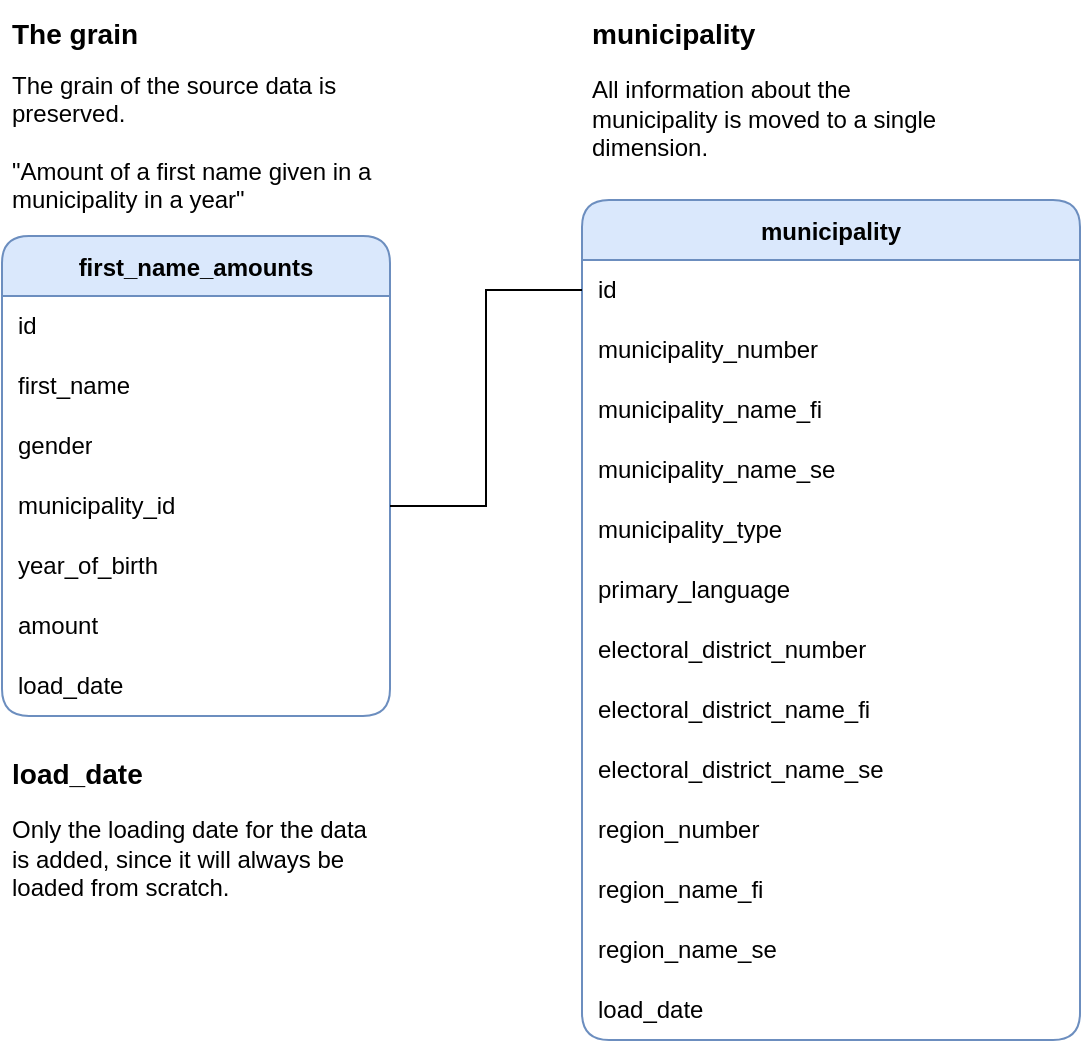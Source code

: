 <mxfile version="20.7.4" type="device"><diagram id="0ccUXFwFMo593ckiU1Kr" name="Page-1"><mxGraphModel dx="901" dy="534" grid="1" gridSize="10" guides="1" tooltips="1" connect="1" arrows="1" fold="1" page="1" pageScale="1" pageWidth="1584" pageHeight="396" background="#FFFFFF" math="0" shadow="0"><root><mxCell id="0"/><mxCell id="1" parent="0"/><mxCell id="psIqKOqj6oMOyjU_PKYe-1" value="municipality" style="shape=table;startSize=30;container=1;collapsible=0;childLayout=tableLayout;fixedRows=1;rowLines=0;fontStyle=1;rounded=1;shadow=0;swimlaneFillColor=default;fillColor=#dae8fc;strokeColor=#6c8ebf;" parent="1" vertex="1"><mxGeometry x="650" y="180" width="249" height="420" as="geometry"/></mxCell><mxCell id="psIqKOqj6oMOyjU_PKYe-70" style="shape=tableRow;horizontal=0;startSize=0;swimlaneHead=0;swimlaneBody=0;top=0;left=0;bottom=0;right=0;collapsible=0;dropTarget=0;fillColor=none;points=[[0,0.5],[1,0.5]];portConstraint=eastwest;" parent="psIqKOqj6oMOyjU_PKYe-1" vertex="1"><mxGeometry y="30" width="249" height="30" as="geometry"/></mxCell><mxCell id="psIqKOqj6oMOyjU_PKYe-72" value="id" style="shape=partialRectangle;html=1;whiteSpace=wrap;connectable=0;fillColor=none;top=0;left=0;bottom=0;right=0;align=left;spacingLeft=6;overflow=hidden;" parent="psIqKOqj6oMOyjU_PKYe-70" vertex="1"><mxGeometry width="249" height="30" as="geometry"><mxRectangle width="249" height="30" as="alternateBounds"/></mxGeometry></mxCell><mxCell id="psIqKOqj6oMOyjU_PKYe-2" value="" style="shape=tableRow;horizontal=0;startSize=0;swimlaneHead=0;swimlaneBody=0;top=0;left=0;bottom=0;right=0;collapsible=0;dropTarget=0;fillColor=none;points=[[0,0.5],[1,0.5]];portConstraint=eastwest;" parent="psIqKOqj6oMOyjU_PKYe-1" vertex="1"><mxGeometry y="60" width="249" height="30" as="geometry"/></mxCell><mxCell id="psIqKOqj6oMOyjU_PKYe-4" value="municipality_number" style="shape=partialRectangle;html=1;whiteSpace=wrap;connectable=0;fillColor=none;top=0;left=0;bottom=0;right=0;align=left;spacingLeft=6;overflow=hidden;" parent="psIqKOqj6oMOyjU_PKYe-2" vertex="1"><mxGeometry width="249" height="30" as="geometry"><mxRectangle width="249" height="30" as="alternateBounds"/></mxGeometry></mxCell><mxCell id="psIqKOqj6oMOyjU_PKYe-5" value="" style="shape=tableRow;horizontal=0;startSize=0;swimlaneHead=0;swimlaneBody=0;top=0;left=0;bottom=0;right=0;collapsible=0;dropTarget=0;fillColor=none;points=[[0,0.5],[1,0.5]];portConstraint=eastwest;" parent="psIqKOqj6oMOyjU_PKYe-1" vertex="1"><mxGeometry y="90" width="249" height="30" as="geometry"/></mxCell><mxCell id="psIqKOqj6oMOyjU_PKYe-7" value="municipality_name_fi" style="shape=partialRectangle;html=1;whiteSpace=wrap;connectable=0;fillColor=none;top=0;left=0;bottom=0;right=0;align=left;spacingLeft=6;overflow=hidden;" parent="psIqKOqj6oMOyjU_PKYe-5" vertex="1"><mxGeometry width="249" height="30" as="geometry"><mxRectangle width="249" height="30" as="alternateBounds"/></mxGeometry></mxCell><mxCell id="psIqKOqj6oMOyjU_PKYe-8" value="" style="shape=tableRow;horizontal=0;startSize=0;swimlaneHead=0;swimlaneBody=0;top=0;left=0;bottom=0;right=0;collapsible=0;dropTarget=0;fillColor=none;points=[[0,0.5],[1,0.5]];portConstraint=eastwest;" parent="psIqKOqj6oMOyjU_PKYe-1" vertex="1"><mxGeometry y="120" width="249" height="30" as="geometry"/></mxCell><mxCell id="psIqKOqj6oMOyjU_PKYe-10" value="municipality_name_se" style="shape=partialRectangle;html=1;whiteSpace=wrap;connectable=0;fillColor=none;top=0;left=0;bottom=0;right=0;align=left;spacingLeft=6;overflow=hidden;" parent="psIqKOqj6oMOyjU_PKYe-8" vertex="1"><mxGeometry width="249" height="30" as="geometry"><mxRectangle width="249" height="30" as="alternateBounds"/></mxGeometry></mxCell><mxCell id="psIqKOqj6oMOyjU_PKYe-21" style="shape=tableRow;horizontal=0;startSize=0;swimlaneHead=0;swimlaneBody=0;top=0;left=0;bottom=0;right=0;collapsible=0;dropTarget=0;fillColor=none;points=[[0,0.5],[1,0.5]];portConstraint=eastwest;" parent="psIqKOqj6oMOyjU_PKYe-1" vertex="1"><mxGeometry y="150" width="249" height="30" as="geometry"/></mxCell><mxCell id="psIqKOqj6oMOyjU_PKYe-23" value="municipality_type" style="shape=partialRectangle;html=1;whiteSpace=wrap;connectable=0;fillColor=none;top=0;left=0;bottom=0;right=0;align=left;spacingLeft=6;overflow=hidden;" parent="psIqKOqj6oMOyjU_PKYe-21" vertex="1"><mxGeometry width="249" height="30" as="geometry"><mxRectangle width="249" height="30" as="alternateBounds"/></mxGeometry></mxCell><mxCell id="psIqKOqj6oMOyjU_PKYe-24" style="shape=tableRow;horizontal=0;startSize=0;swimlaneHead=0;swimlaneBody=0;top=0;left=0;bottom=0;right=0;collapsible=0;dropTarget=0;fillColor=none;points=[[0,0.5],[1,0.5]];portConstraint=eastwest;" parent="psIqKOqj6oMOyjU_PKYe-1" vertex="1"><mxGeometry y="180" width="249" height="30" as="geometry"/></mxCell><mxCell id="psIqKOqj6oMOyjU_PKYe-26" value="primary_language" style="shape=partialRectangle;html=1;whiteSpace=wrap;connectable=0;fillColor=none;top=0;left=0;bottom=0;right=0;align=left;spacingLeft=6;overflow=hidden;" parent="psIqKOqj6oMOyjU_PKYe-24" vertex="1"><mxGeometry width="249" height="30" as="geometry"><mxRectangle width="249" height="30" as="alternateBounds"/></mxGeometry></mxCell><mxCell id="psIqKOqj6oMOyjU_PKYe-27" style="shape=tableRow;horizontal=0;startSize=0;swimlaneHead=0;swimlaneBody=0;top=0;left=0;bottom=0;right=0;collapsible=0;dropTarget=0;fillColor=none;points=[[0,0.5],[1,0.5]];portConstraint=eastwest;" parent="psIqKOqj6oMOyjU_PKYe-1" vertex="1"><mxGeometry y="210" width="249" height="30" as="geometry"/></mxCell><mxCell id="psIqKOqj6oMOyjU_PKYe-29" value="electoral_district_number" style="shape=partialRectangle;html=1;whiteSpace=wrap;connectable=0;fillColor=none;top=0;left=0;bottom=0;right=0;align=left;spacingLeft=6;overflow=hidden;" parent="psIqKOqj6oMOyjU_PKYe-27" vertex="1"><mxGeometry width="249" height="30" as="geometry"><mxRectangle width="249" height="30" as="alternateBounds"/></mxGeometry></mxCell><mxCell id="psIqKOqj6oMOyjU_PKYe-30" style="shape=tableRow;horizontal=0;startSize=0;swimlaneHead=0;swimlaneBody=0;top=0;left=0;bottom=0;right=0;collapsible=0;dropTarget=0;fillColor=none;points=[[0,0.5],[1,0.5]];portConstraint=eastwest;" parent="psIqKOqj6oMOyjU_PKYe-1" vertex="1"><mxGeometry y="240" width="249" height="30" as="geometry"/></mxCell><mxCell id="psIqKOqj6oMOyjU_PKYe-32" value="electoral_district_name_fi" style="shape=partialRectangle;html=1;whiteSpace=wrap;connectable=0;fillColor=none;top=0;left=0;bottom=0;right=0;align=left;spacingLeft=6;overflow=hidden;" parent="psIqKOqj6oMOyjU_PKYe-30" vertex="1"><mxGeometry width="249" height="30" as="geometry"><mxRectangle width="249" height="30" as="alternateBounds"/></mxGeometry></mxCell><mxCell id="psIqKOqj6oMOyjU_PKYe-33" style="shape=tableRow;horizontal=0;startSize=0;swimlaneHead=0;swimlaneBody=0;top=0;left=0;bottom=0;right=0;collapsible=0;dropTarget=0;fillColor=none;points=[[0,0.5],[1,0.5]];portConstraint=eastwest;" parent="psIqKOqj6oMOyjU_PKYe-1" vertex="1"><mxGeometry y="270" width="249" height="30" as="geometry"/></mxCell><mxCell id="psIqKOqj6oMOyjU_PKYe-35" value="electoral_district_name_se" style="shape=partialRectangle;html=1;whiteSpace=wrap;connectable=0;fillColor=none;top=0;left=0;bottom=0;right=0;align=left;spacingLeft=6;overflow=hidden;" parent="psIqKOqj6oMOyjU_PKYe-33" vertex="1"><mxGeometry width="249" height="30" as="geometry"><mxRectangle width="249" height="30" as="alternateBounds"/></mxGeometry></mxCell><mxCell id="psIqKOqj6oMOyjU_PKYe-36" style="shape=tableRow;horizontal=0;startSize=0;swimlaneHead=0;swimlaneBody=0;top=0;left=0;bottom=0;right=0;collapsible=0;dropTarget=0;fillColor=none;points=[[0,0.5],[1,0.5]];portConstraint=eastwest;" parent="psIqKOqj6oMOyjU_PKYe-1" vertex="1"><mxGeometry y="300" width="249" height="30" as="geometry"/></mxCell><mxCell id="psIqKOqj6oMOyjU_PKYe-38" value="region_number" style="shape=partialRectangle;html=1;whiteSpace=wrap;connectable=0;fillColor=none;top=0;left=0;bottom=0;right=0;align=left;spacingLeft=6;overflow=hidden;" parent="psIqKOqj6oMOyjU_PKYe-36" vertex="1"><mxGeometry width="249" height="30" as="geometry"><mxRectangle width="249" height="30" as="alternateBounds"/></mxGeometry></mxCell><mxCell id="psIqKOqj6oMOyjU_PKYe-39" style="shape=tableRow;horizontal=0;startSize=0;swimlaneHead=0;swimlaneBody=0;top=0;left=0;bottom=0;right=0;collapsible=0;dropTarget=0;fillColor=none;points=[[0,0.5],[1,0.5]];portConstraint=eastwest;" parent="psIqKOqj6oMOyjU_PKYe-1" vertex="1"><mxGeometry y="330" width="249" height="30" as="geometry"/></mxCell><mxCell id="psIqKOqj6oMOyjU_PKYe-41" value="region_name_fi" style="shape=partialRectangle;html=1;whiteSpace=wrap;connectable=0;fillColor=none;top=0;left=0;bottom=0;right=0;align=left;spacingLeft=6;overflow=hidden;" parent="psIqKOqj6oMOyjU_PKYe-39" vertex="1"><mxGeometry width="249" height="30" as="geometry"><mxRectangle width="249" height="30" as="alternateBounds"/></mxGeometry></mxCell><mxCell id="psIqKOqj6oMOyjU_PKYe-42" style="shape=tableRow;horizontal=0;startSize=0;swimlaneHead=0;swimlaneBody=0;top=0;left=0;bottom=0;right=0;collapsible=0;dropTarget=0;fillColor=none;points=[[0,0.5],[1,0.5]];portConstraint=eastwest;" parent="psIqKOqj6oMOyjU_PKYe-1" vertex="1"><mxGeometry y="360" width="249" height="30" as="geometry"/></mxCell><mxCell id="psIqKOqj6oMOyjU_PKYe-44" value="region_name_se" style="shape=partialRectangle;html=1;whiteSpace=wrap;connectable=0;fillColor=none;top=0;left=0;bottom=0;right=0;align=left;spacingLeft=6;overflow=hidden;" parent="psIqKOqj6oMOyjU_PKYe-42" vertex="1"><mxGeometry width="249" height="30" as="geometry"><mxRectangle width="249" height="30" as="alternateBounds"/></mxGeometry></mxCell><mxCell id="c0pDV08G5iqTcnI8lwom-3" style="shape=tableRow;horizontal=0;startSize=0;swimlaneHead=0;swimlaneBody=0;top=0;left=0;bottom=0;right=0;collapsible=0;dropTarget=0;fillColor=none;points=[[0,0.5],[1,0.5]];portConstraint=eastwest;" parent="psIqKOqj6oMOyjU_PKYe-1" vertex="1"><mxGeometry y="390" width="249" height="30" as="geometry"/></mxCell><mxCell id="c0pDV08G5iqTcnI8lwom-4" value="load_date" style="shape=partialRectangle;html=1;whiteSpace=wrap;connectable=0;fillColor=none;top=0;left=0;bottom=0;right=0;align=left;spacingLeft=6;overflow=hidden;" parent="c0pDV08G5iqTcnI8lwom-3" vertex="1"><mxGeometry width="249" height="30" as="geometry"><mxRectangle width="249" height="30" as="alternateBounds"/></mxGeometry></mxCell><mxCell id="psIqKOqj6oMOyjU_PKYe-11" value="first_name_amounts" style="shape=table;startSize=30;container=1;collapsible=0;childLayout=tableLayout;fixedRows=1;rowLines=0;fontStyle=1;rounded=1;shadow=0;fillColor=#dae8fc;strokeColor=#6c8ebf;swimlaneFillColor=default;" parent="1" vertex="1"><mxGeometry x="360" y="198" width="194" height="240" as="geometry"/></mxCell><mxCell id="psIqKOqj6oMOyjU_PKYe-76" style="shape=tableRow;horizontal=0;startSize=0;swimlaneHead=0;swimlaneBody=0;top=0;left=0;bottom=0;right=0;collapsible=0;dropTarget=0;fillColor=none;points=[[0,0.5],[1,0.5]];portConstraint=eastwest;" parent="psIqKOqj6oMOyjU_PKYe-11" vertex="1"><mxGeometry y="30" width="194" height="30" as="geometry"/></mxCell><mxCell id="psIqKOqj6oMOyjU_PKYe-77" value="id" style="shape=partialRectangle;html=1;whiteSpace=wrap;connectable=0;fillColor=none;top=0;left=0;bottom=0;right=0;align=left;spacingLeft=6;overflow=hidden;" parent="psIqKOqj6oMOyjU_PKYe-76" vertex="1"><mxGeometry width="194" height="30" as="geometry"><mxRectangle width="194" height="30" as="alternateBounds"/></mxGeometry></mxCell><mxCell id="psIqKOqj6oMOyjU_PKYe-51" style="shape=tableRow;horizontal=0;startSize=0;swimlaneHead=0;swimlaneBody=0;top=0;left=0;bottom=0;right=0;collapsible=0;dropTarget=0;fillColor=none;points=[[0,0.5],[1,0.5]];portConstraint=eastwest;" parent="psIqKOqj6oMOyjU_PKYe-11" vertex="1"><mxGeometry y="60" width="194" height="30" as="geometry"/></mxCell><mxCell id="psIqKOqj6oMOyjU_PKYe-53" value="first_name" style="shape=partialRectangle;html=1;whiteSpace=wrap;connectable=0;fillColor=none;top=0;left=0;bottom=0;right=0;align=left;spacingLeft=6;overflow=hidden;" parent="psIqKOqj6oMOyjU_PKYe-51" vertex="1"><mxGeometry width="194" height="30" as="geometry"><mxRectangle width="194" height="30" as="alternateBounds"/></mxGeometry></mxCell><mxCell id="psIqKOqj6oMOyjU_PKYe-18" value="" style="shape=tableRow;horizontal=0;startSize=0;swimlaneHead=0;swimlaneBody=0;top=0;left=0;bottom=0;right=0;collapsible=0;dropTarget=0;fillColor=none;points=[[0,0.5],[1,0.5]];portConstraint=eastwest;" parent="psIqKOqj6oMOyjU_PKYe-11" vertex="1"><mxGeometry y="90" width="194" height="30" as="geometry"/></mxCell><mxCell id="psIqKOqj6oMOyjU_PKYe-20" value="gender" style="shape=partialRectangle;html=1;whiteSpace=wrap;connectable=0;fillColor=none;top=0;left=0;bottom=0;right=0;align=left;spacingLeft=6;overflow=hidden;" parent="psIqKOqj6oMOyjU_PKYe-18" vertex="1"><mxGeometry width="194" height="30" as="geometry"><mxRectangle width="194" height="30" as="alternateBounds"/></mxGeometry></mxCell><mxCell id="psIqKOqj6oMOyjU_PKYe-15" value="" style="shape=tableRow;horizontal=0;startSize=0;swimlaneHead=0;swimlaneBody=0;top=0;left=0;bottom=0;right=0;collapsible=0;dropTarget=0;fillColor=none;points=[[0,0.5],[1,0.5]];portConstraint=eastwest;" parent="psIqKOqj6oMOyjU_PKYe-11" vertex="1"><mxGeometry y="120" width="194" height="30" as="geometry"/></mxCell><mxCell id="psIqKOqj6oMOyjU_PKYe-17" value="municipality_id" style="shape=partialRectangle;html=1;whiteSpace=wrap;connectable=0;fillColor=none;top=0;left=0;bottom=0;right=0;align=left;spacingLeft=6;overflow=hidden;" parent="psIqKOqj6oMOyjU_PKYe-15" vertex="1"><mxGeometry width="194" height="30" as="geometry"><mxRectangle width="194" height="30" as="alternateBounds"/></mxGeometry></mxCell><mxCell id="psIqKOqj6oMOyjU_PKYe-12" value="" style="shape=tableRow;horizontal=0;startSize=0;swimlaneHead=0;swimlaneBody=0;top=0;left=0;bottom=0;right=0;collapsible=0;dropTarget=0;fillColor=none;points=[[0,0.5],[1,0.5]];portConstraint=eastwest;" parent="psIqKOqj6oMOyjU_PKYe-11" vertex="1"><mxGeometry y="150" width="194" height="30" as="geometry"/></mxCell><mxCell id="psIqKOqj6oMOyjU_PKYe-14" value="year_of_birth" style="shape=partialRectangle;html=1;whiteSpace=wrap;connectable=0;fillColor=none;top=0;left=0;bottom=0;right=0;align=left;spacingLeft=6;overflow=hidden;" parent="psIqKOqj6oMOyjU_PKYe-12" vertex="1"><mxGeometry width="194" height="30" as="geometry"><mxRectangle width="194" height="30" as="alternateBounds"/></mxGeometry></mxCell><mxCell id="psIqKOqj6oMOyjU_PKYe-57" style="shape=tableRow;horizontal=0;startSize=0;swimlaneHead=0;swimlaneBody=0;top=0;left=0;bottom=0;right=0;collapsible=0;dropTarget=0;fillColor=none;points=[[0,0.5],[1,0.5]];portConstraint=eastwest;" parent="psIqKOqj6oMOyjU_PKYe-11" vertex="1"><mxGeometry y="180" width="194" height="30" as="geometry"/></mxCell><mxCell id="psIqKOqj6oMOyjU_PKYe-59" value="amount" style="shape=partialRectangle;html=1;whiteSpace=wrap;connectable=0;fillColor=none;top=0;left=0;bottom=0;right=0;align=left;spacingLeft=6;overflow=hidden;" parent="psIqKOqj6oMOyjU_PKYe-57" vertex="1"><mxGeometry width="194" height="30" as="geometry"><mxRectangle width="194" height="30" as="alternateBounds"/></mxGeometry></mxCell><mxCell id="c0pDV08G5iqTcnI8lwom-1" style="shape=tableRow;horizontal=0;startSize=0;swimlaneHead=0;swimlaneBody=0;top=0;left=0;bottom=0;right=0;collapsible=0;dropTarget=0;fillColor=none;points=[[0,0.5],[1,0.5]];portConstraint=eastwest;" parent="psIqKOqj6oMOyjU_PKYe-11" vertex="1"><mxGeometry y="210" width="194" height="30" as="geometry"/></mxCell><mxCell id="c0pDV08G5iqTcnI8lwom-2" value="load_date" style="shape=partialRectangle;html=1;whiteSpace=wrap;connectable=0;fillColor=none;top=0;left=0;bottom=0;right=0;align=left;spacingLeft=6;overflow=hidden;" parent="c0pDV08G5iqTcnI8lwom-1" vertex="1"><mxGeometry width="194" height="30" as="geometry"><mxRectangle width="194" height="30" as="alternateBounds"/></mxGeometry></mxCell><mxCell id="psIqKOqj6oMOyjU_PKYe-63" style="edgeStyle=orthogonalEdgeStyle;rounded=0;orthogonalLoop=1;jettySize=auto;html=1;entryX=0;entryY=0.5;entryDx=0;entryDy=0;endArrow=none;endFill=0;startArrow=none;startFill=0;" parent="1" source="psIqKOqj6oMOyjU_PKYe-15" target="psIqKOqj6oMOyjU_PKYe-70" edge="1"><mxGeometry relative="1" as="geometry"/></mxCell><mxCell id="c0pDV08G5iqTcnI8lwom-5" value="&lt;h1 style=&quot;font-size: 14px;&quot;&gt;&lt;font style=&quot;font-size: 14px;&quot;&gt;load_date&lt;/font&gt;&lt;/h1&gt;&lt;p style=&quot;&quot;&gt;Only the loading date for the data is added, since it will always be loaded from scratch.&lt;/p&gt;" style="text;html=1;strokeColor=none;fillColor=none;spacing=5;spacingTop=-20;whiteSpace=wrap;overflow=hidden;rounded=0;" parent="1" vertex="1"><mxGeometry x="360" y="460" width="190" height="80" as="geometry"/></mxCell><mxCell id="c0pDV08G5iqTcnI8lwom-6" value="&lt;h1 style=&quot;font-size: 14px;&quot;&gt;&lt;font style=&quot;font-size: 14px;&quot;&gt;municipality&lt;/font&gt;&lt;/h1&gt;&lt;p style=&quot;&quot;&gt;All information about the municipality is moved to a single dimension.&lt;/p&gt;" style="text;html=1;strokeColor=none;fillColor=none;spacing=5;spacingTop=-20;whiteSpace=wrap;overflow=hidden;rounded=0;" parent="1" vertex="1"><mxGeometry x="650" y="90" width="190" height="80" as="geometry"/></mxCell><mxCell id="eCPdc73mqwlhukdH_i68-1" value="&lt;h1 style=&quot;font-size: 14px;&quot;&gt;The grain&lt;/h1&gt;&lt;div&gt;The grain of the source data is preserved.&lt;/div&gt;&lt;div&gt;&lt;br&gt;&lt;/div&gt;&lt;div&gt;&quot;Amount of a first name given&amp;nbsp;&lt;span style=&quot;background-color: initial;&quot;&gt;in a municipality in a year&quot;&lt;/span&gt;&lt;/div&gt;" style="text;html=1;strokeColor=none;fillColor=none;spacing=5;spacingTop=-20;whiteSpace=wrap;overflow=hidden;rounded=0;" parent="1" vertex="1"><mxGeometry x="360" y="90" width="190" height="100" as="geometry"/></mxCell></root></mxGraphModel></diagram></mxfile>